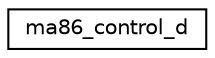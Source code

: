 digraph "Graphical Class Hierarchy"
{
  edge [fontname="Helvetica",fontsize="10",labelfontname="Helvetica",labelfontsize="10"];
  node [fontname="Helvetica",fontsize="10",shape=record];
  rankdir="LR";
  Node1 [label="ma86_control_d",height=0.2,width=0.4,color="black", fillcolor="white", style="filled",URL="$structma86__control__d.html"];
}
